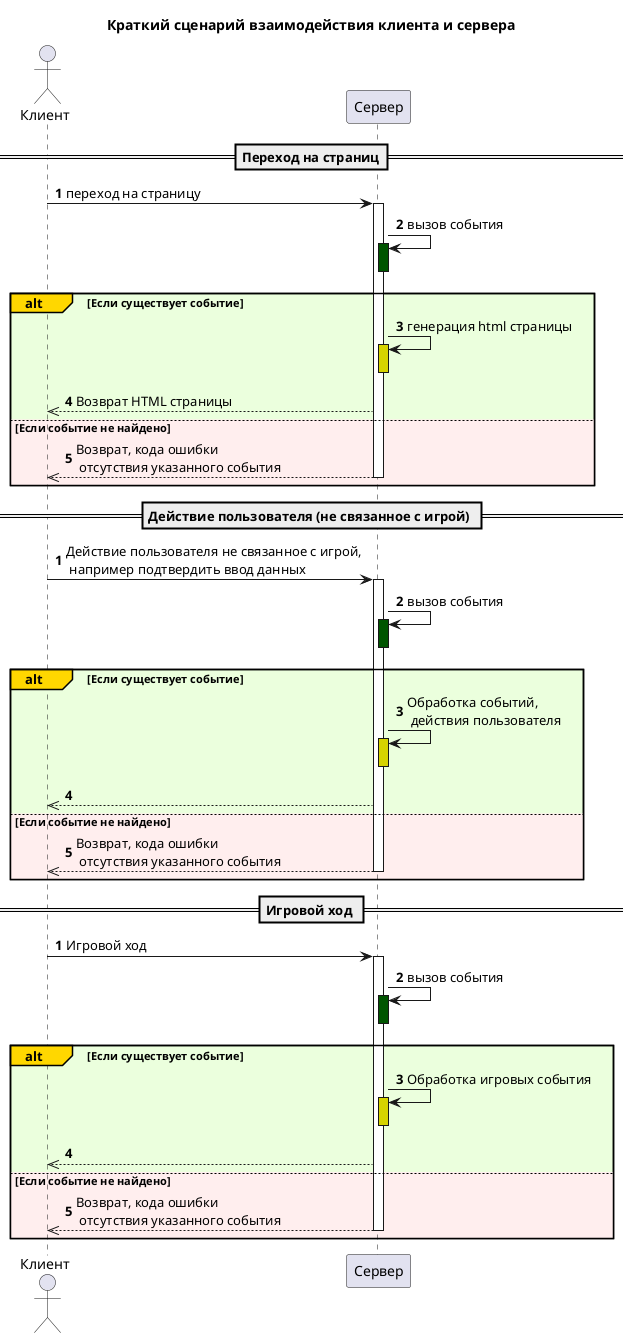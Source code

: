 @startuml sequenceDiagramsBrief
title Краткий сценарий взаимодействия клиента и сервера

actor Клиент as client
participant Сервер as server

==Переход на страниц==
autonumber
client -> server ++ : переход на страницу
server -> server ++-- #005500 : вызов события

alt#Gold #ebffdd Если существует событие
    server -> server ++-- #d6d300 : генерация html страницы
    server -->> client : Возврат HTML страницы
else #ffeeee Если событие не найдено
    ' server -> server ++ #d6d300
    server -->> client -- : Возврат, кода ошибки\n отсутствия указанного события
end

== Действие пользователя (не связанное с игрой) ==
autonumber 1
client -> server ++ : Действие пользователя не связанное с игрой,\n например подтвердить ввод данных
server -> server ++-- #005500 : вызов события

alt#Gold #ebffdd Если существует событие
    server -> server ++-- #d6d300 : Обработка событий,\n действия пользователя
    server -->> client
else #ffeeee Если событие не найдено
    ' server -> server ++ #d6d300
    server -->> client -- : Возврат, кода ошибки\n отсутствия указанного события
end

== Игровой ход ==
autonumber 1
client -> server ++ : Игровой ход
server -> server ++-- #005500 : вызов события

alt#Gold #ebffdd Если существует событие
    server -> server ++-- #d6d300 : Обработка игровых события
    server -->> client
else #ffeeee Если событие не найдено
    ' server -> server ++ #d6d300
    server -->> client -- : Возврат, кода ошибки\n отсутствия указанного события
end

@enduml